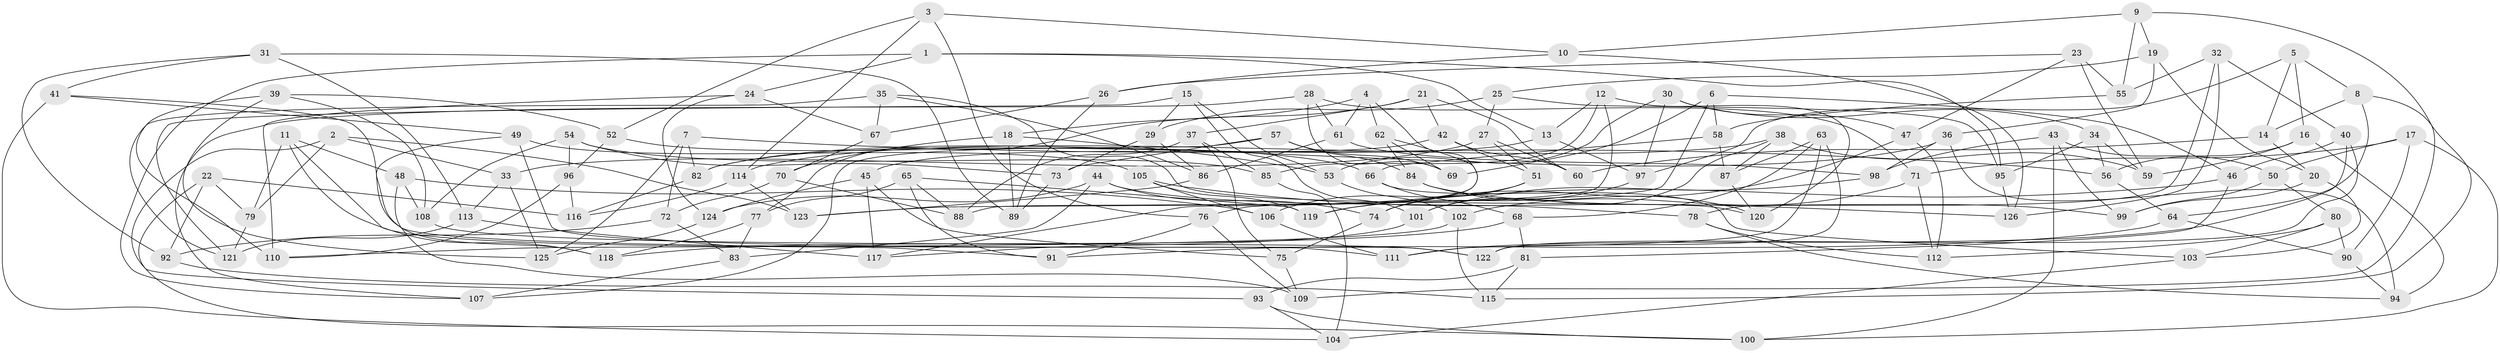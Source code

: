 // coarse degree distribution, {4: 0.6933333333333334, 3: 0.05333333333333334, 5: 0.04, 2: 0.02666666666666667, 7: 0.05333333333333334, 11: 0.02666666666666667, 6: 0.013333333333333334, 9: 0.02666666666666667, 8: 0.05333333333333334, 15: 0.013333333333333334}
// Generated by graph-tools (version 1.1) at 2025/04/03/04/25 22:04:19]
// undirected, 126 vertices, 252 edges
graph export_dot {
graph [start="1"]
  node [color=gray90,style=filled];
  1;
  2;
  3;
  4;
  5;
  6;
  7;
  8;
  9;
  10;
  11;
  12;
  13;
  14;
  15;
  16;
  17;
  18;
  19;
  20;
  21;
  22;
  23;
  24;
  25;
  26;
  27;
  28;
  29;
  30;
  31;
  32;
  33;
  34;
  35;
  36;
  37;
  38;
  39;
  40;
  41;
  42;
  43;
  44;
  45;
  46;
  47;
  48;
  49;
  50;
  51;
  52;
  53;
  54;
  55;
  56;
  57;
  58;
  59;
  60;
  61;
  62;
  63;
  64;
  65;
  66;
  67;
  68;
  69;
  70;
  71;
  72;
  73;
  74;
  75;
  76;
  77;
  78;
  79;
  80;
  81;
  82;
  83;
  84;
  85;
  86;
  87;
  88;
  89;
  90;
  91;
  92;
  93;
  94;
  95;
  96;
  97;
  98;
  99;
  100;
  101;
  102;
  103;
  104;
  105;
  106;
  107;
  108;
  109;
  110;
  111;
  112;
  113;
  114;
  115;
  116;
  117;
  118;
  119;
  120;
  121;
  122;
  123;
  124;
  125;
  126;
  1 -- 107;
  1 -- 13;
  1 -- 24;
  1 -- 95;
  2 -- 33;
  2 -- 123;
  2 -- 93;
  2 -- 79;
  3 -- 114;
  3 -- 52;
  3 -- 10;
  3 -- 76;
  4 -- 62;
  4 -- 61;
  4 -- 18;
  4 -- 117;
  5 -- 97;
  5 -- 8;
  5 -- 16;
  5 -- 14;
  6 -- 123;
  6 -- 46;
  6 -- 69;
  6 -- 58;
  7 -- 82;
  7 -- 125;
  7 -- 72;
  7 -- 56;
  8 -- 14;
  8 -- 64;
  8 -- 115;
  9 -- 10;
  9 -- 109;
  9 -- 55;
  9 -- 19;
  10 -- 126;
  10 -- 26;
  11 -- 79;
  11 -- 91;
  11 -- 48;
  11 -- 118;
  12 -- 120;
  12 -- 13;
  12 -- 85;
  12 -- 88;
  13 -- 97;
  13 -- 82;
  14 -- 60;
  14 -- 20;
  15 -- 53;
  15 -- 29;
  15 -- 101;
  15 -- 121;
  16 -- 94;
  16 -- 56;
  16 -- 59;
  17 -- 50;
  17 -- 100;
  17 -- 71;
  17 -- 90;
  18 -- 89;
  18 -- 53;
  18 -- 70;
  19 -- 25;
  19 -- 20;
  19 -- 36;
  20 -- 103;
  20 -- 99;
  21 -- 60;
  21 -- 37;
  21 -- 42;
  21 -- 77;
  22 -- 116;
  22 -- 100;
  22 -- 79;
  22 -- 92;
  23 -- 55;
  23 -- 47;
  23 -- 59;
  23 -- 26;
  24 -- 124;
  24 -- 110;
  24 -- 67;
  25 -- 29;
  25 -- 95;
  25 -- 27;
  26 -- 89;
  26 -- 67;
  27 -- 33;
  27 -- 60;
  27 -- 51;
  28 -- 61;
  28 -- 71;
  28 -- 69;
  28 -- 107;
  29 -- 73;
  29 -- 86;
  30 -- 53;
  30 -- 97;
  30 -- 47;
  30 -- 34;
  31 -- 89;
  31 -- 113;
  31 -- 92;
  31 -- 41;
  32 -- 126;
  32 -- 55;
  32 -- 78;
  32 -- 40;
  33 -- 125;
  33 -- 113;
  34 -- 59;
  34 -- 56;
  34 -- 95;
  35 -- 121;
  35 -- 86;
  35 -- 120;
  35 -- 67;
  36 -- 98;
  36 -- 82;
  36 -- 94;
  37 -- 88;
  37 -- 75;
  37 -- 85;
  38 -- 101;
  38 -- 59;
  38 -- 114;
  38 -- 87;
  39 -- 125;
  39 -- 110;
  39 -- 108;
  39 -- 52;
  40 -- 111;
  40 -- 46;
  40 -- 122;
  41 -- 49;
  41 -- 111;
  41 -- 104;
  42 -- 51;
  42 -- 45;
  42 -- 60;
  43 -- 98;
  43 -- 99;
  43 -- 50;
  43 -- 100;
  44 -- 124;
  44 -- 74;
  44 -- 83;
  44 -- 78;
  45 -- 117;
  45 -- 75;
  45 -- 124;
  46 -- 81;
  46 -- 119;
  47 -- 112;
  47 -- 74;
  48 -- 106;
  48 -- 108;
  48 -- 109;
  49 -- 122;
  49 -- 105;
  49 -- 118;
  50 -- 80;
  50 -- 99;
  51 -- 106;
  51 -- 74;
  52 -- 66;
  52 -- 96;
  53 -- 102;
  54 -- 73;
  54 -- 96;
  54 -- 108;
  54 -- 85;
  55 -- 58;
  56 -- 64;
  57 -- 84;
  57 -- 73;
  57 -- 107;
  57 -- 69;
  58 -- 66;
  58 -- 87;
  61 -- 98;
  61 -- 86;
  62 -- 76;
  62 -- 84;
  62 -- 69;
  63 -- 87;
  63 -- 122;
  63 -- 111;
  63 -- 68;
  64 -- 90;
  64 -- 91;
  65 -- 77;
  65 -- 119;
  65 -- 91;
  65 -- 88;
  66 -- 103;
  66 -- 68;
  67 -- 70;
  68 -- 118;
  68 -- 81;
  70 -- 88;
  70 -- 72;
  71 -- 112;
  71 -- 102;
  72 -- 83;
  72 -- 92;
  73 -- 89;
  74 -- 75;
  75 -- 109;
  76 -- 91;
  76 -- 109;
  77 -- 83;
  77 -- 118;
  78 -- 94;
  78 -- 112;
  79 -- 121;
  80 -- 90;
  80 -- 112;
  80 -- 103;
  81 -- 93;
  81 -- 115;
  82 -- 116;
  83 -- 107;
  84 -- 120;
  84 -- 99;
  85 -- 104;
  86 -- 123;
  87 -- 120;
  90 -- 94;
  92 -- 115;
  93 -- 100;
  93 -- 104;
  95 -- 126;
  96 -- 116;
  96 -- 110;
  97 -- 119;
  98 -- 101;
  101 -- 117;
  102 -- 110;
  102 -- 115;
  103 -- 104;
  105 -- 119;
  105 -- 106;
  105 -- 126;
  106 -- 111;
  108 -- 122;
  113 -- 121;
  113 -- 117;
  114 -- 116;
  114 -- 123;
  124 -- 125;
}
